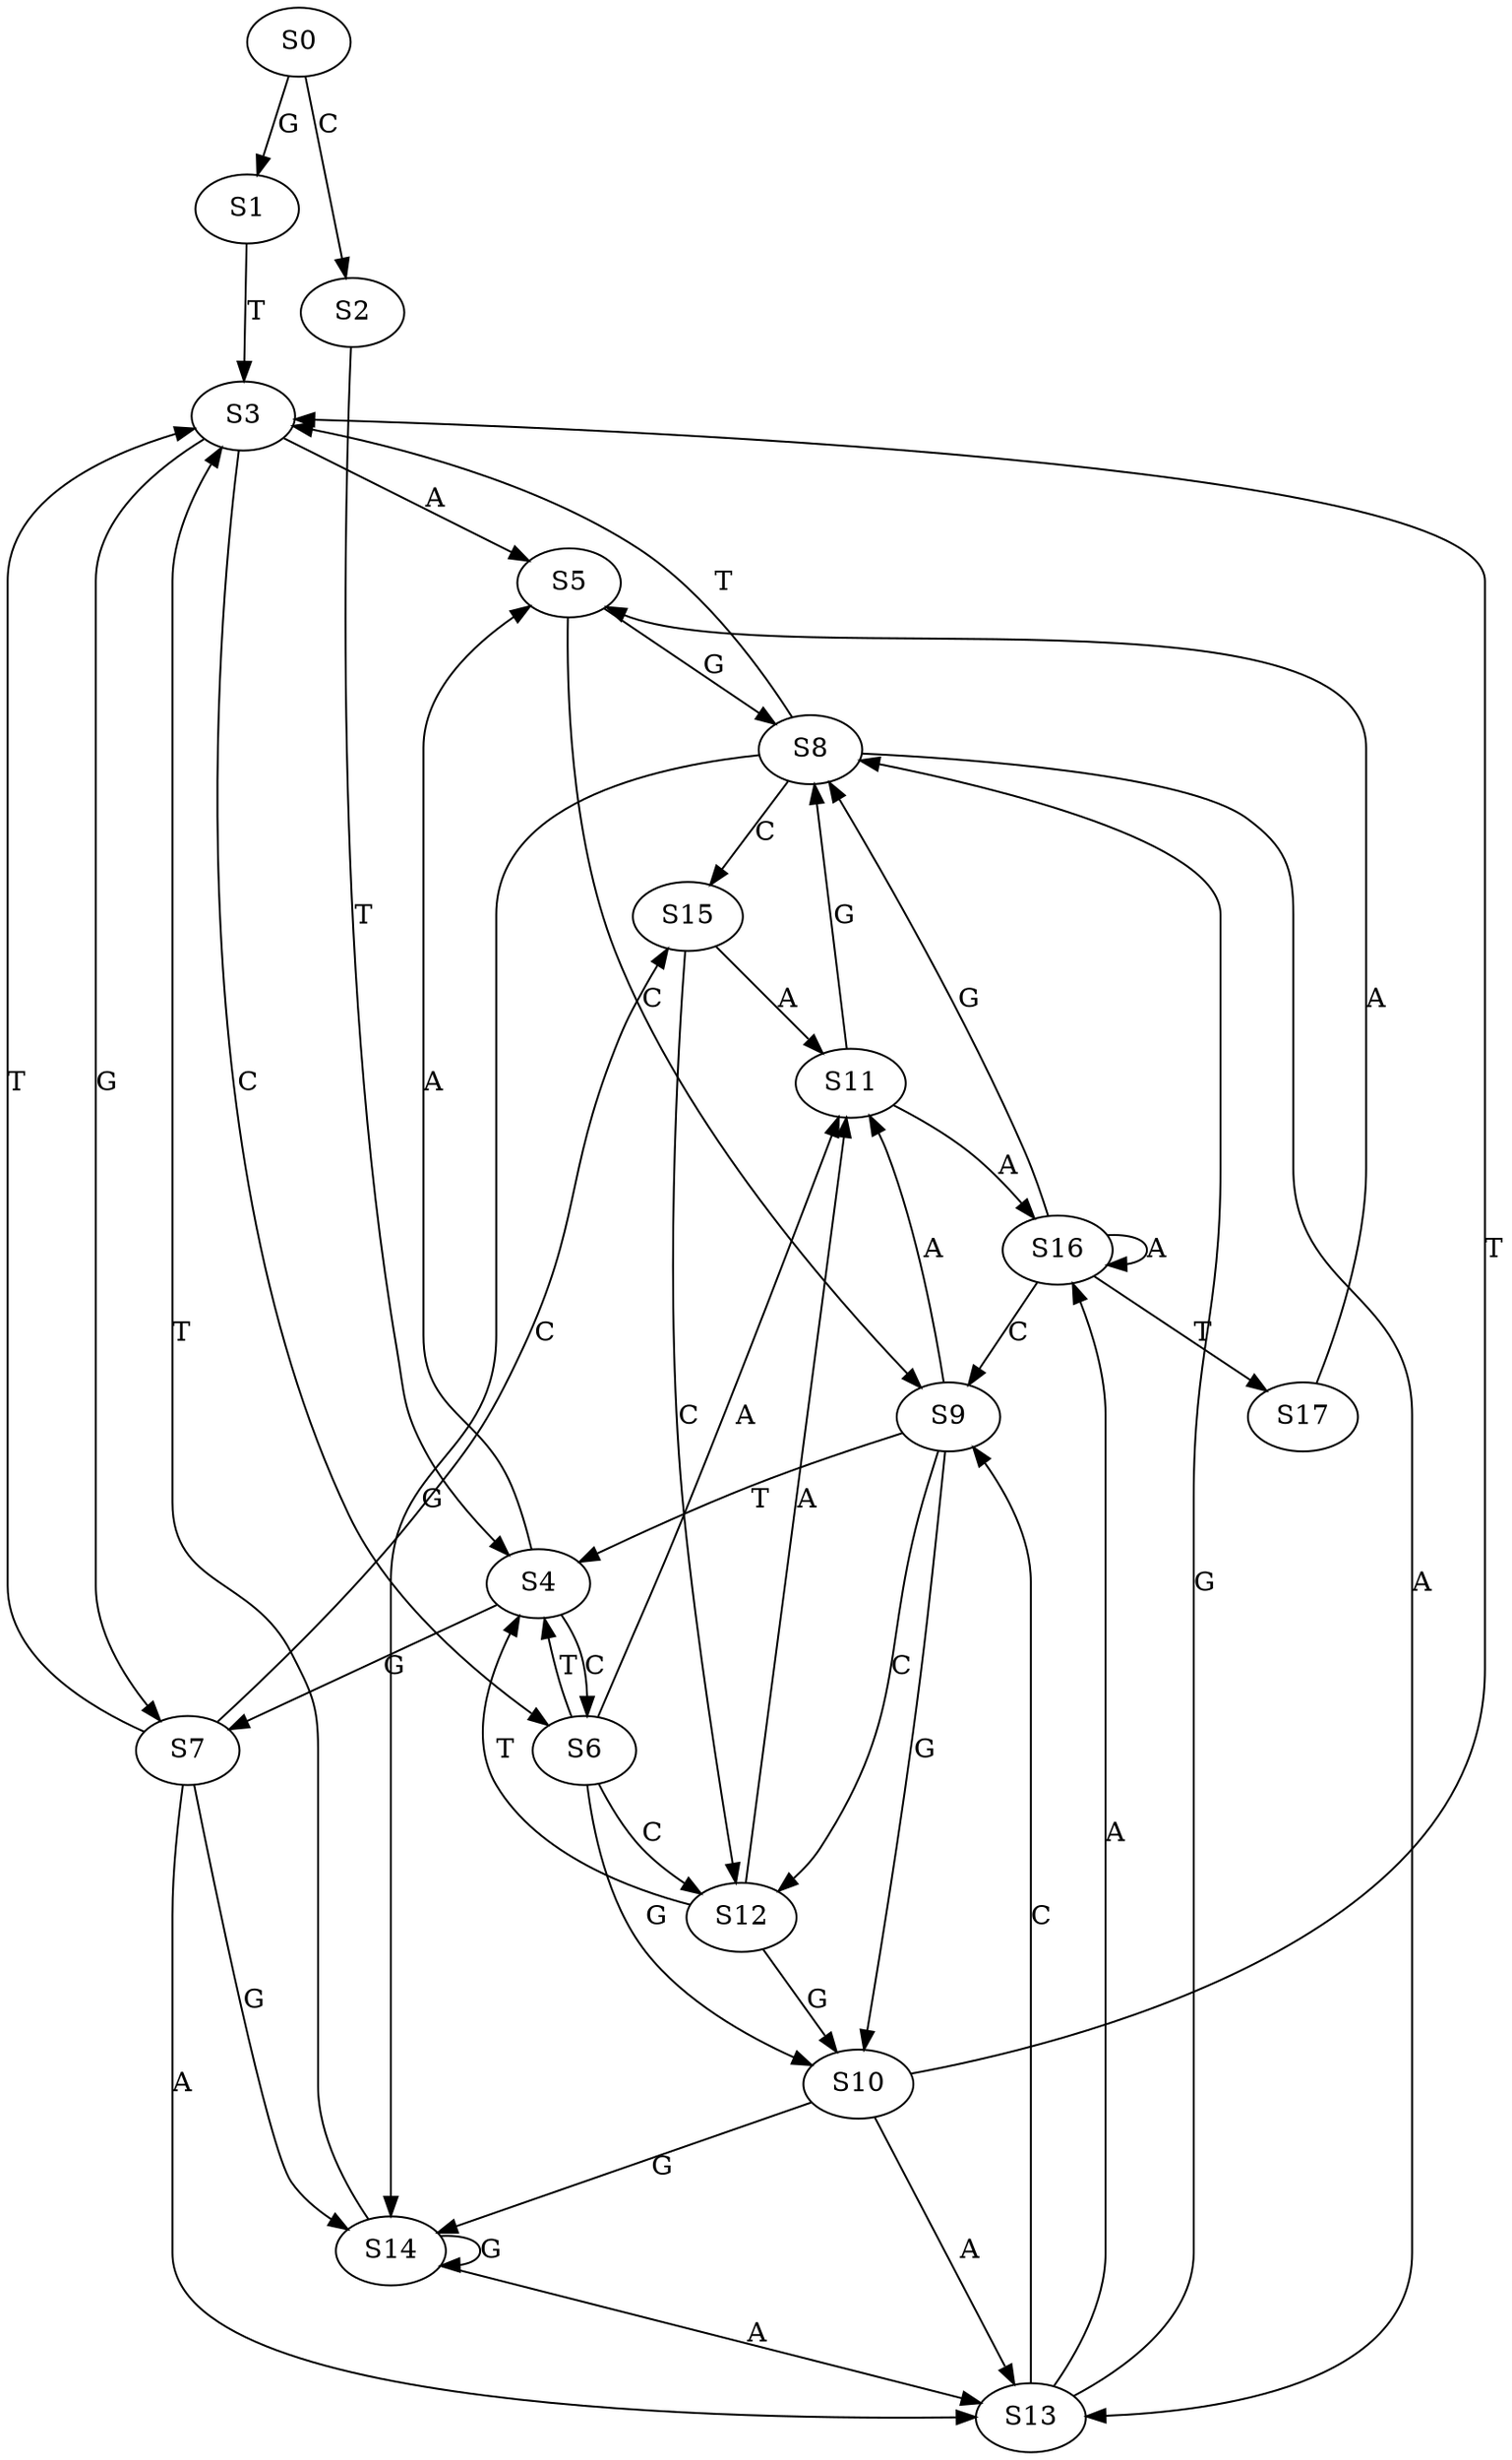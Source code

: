 strict digraph  {
	S0 -> S1 [ label = G ];
	S0 -> S2 [ label = C ];
	S1 -> S3 [ label = T ];
	S2 -> S4 [ label = T ];
	S3 -> S5 [ label = A ];
	S3 -> S6 [ label = C ];
	S3 -> S7 [ label = G ];
	S4 -> S7 [ label = G ];
	S4 -> S6 [ label = C ];
	S4 -> S5 [ label = A ];
	S5 -> S8 [ label = G ];
	S5 -> S9 [ label = C ];
	S6 -> S4 [ label = T ];
	S6 -> S10 [ label = G ];
	S6 -> S11 [ label = A ];
	S6 -> S12 [ label = C ];
	S7 -> S13 [ label = A ];
	S7 -> S3 [ label = T ];
	S7 -> S14 [ label = G ];
	S7 -> S15 [ label = C ];
	S8 -> S3 [ label = T ];
	S8 -> S14 [ label = G ];
	S8 -> S13 [ label = A ];
	S8 -> S15 [ label = C ];
	S9 -> S11 [ label = A ];
	S9 -> S12 [ label = C ];
	S9 -> S4 [ label = T ];
	S9 -> S10 [ label = G ];
	S10 -> S14 [ label = G ];
	S10 -> S3 [ label = T ];
	S10 -> S13 [ label = A ];
	S11 -> S8 [ label = G ];
	S11 -> S16 [ label = A ];
	S12 -> S11 [ label = A ];
	S12 -> S4 [ label = T ];
	S12 -> S10 [ label = G ];
	S13 -> S8 [ label = G ];
	S13 -> S16 [ label = A ];
	S13 -> S9 [ label = C ];
	S14 -> S13 [ label = A ];
	S14 -> S3 [ label = T ];
	S14 -> S14 [ label = G ];
	S15 -> S12 [ label = C ];
	S15 -> S11 [ label = A ];
	S16 -> S17 [ label = T ];
	S16 -> S9 [ label = C ];
	S16 -> S8 [ label = G ];
	S16 -> S16 [ label = A ];
	S17 -> S5 [ label = A ];
}
